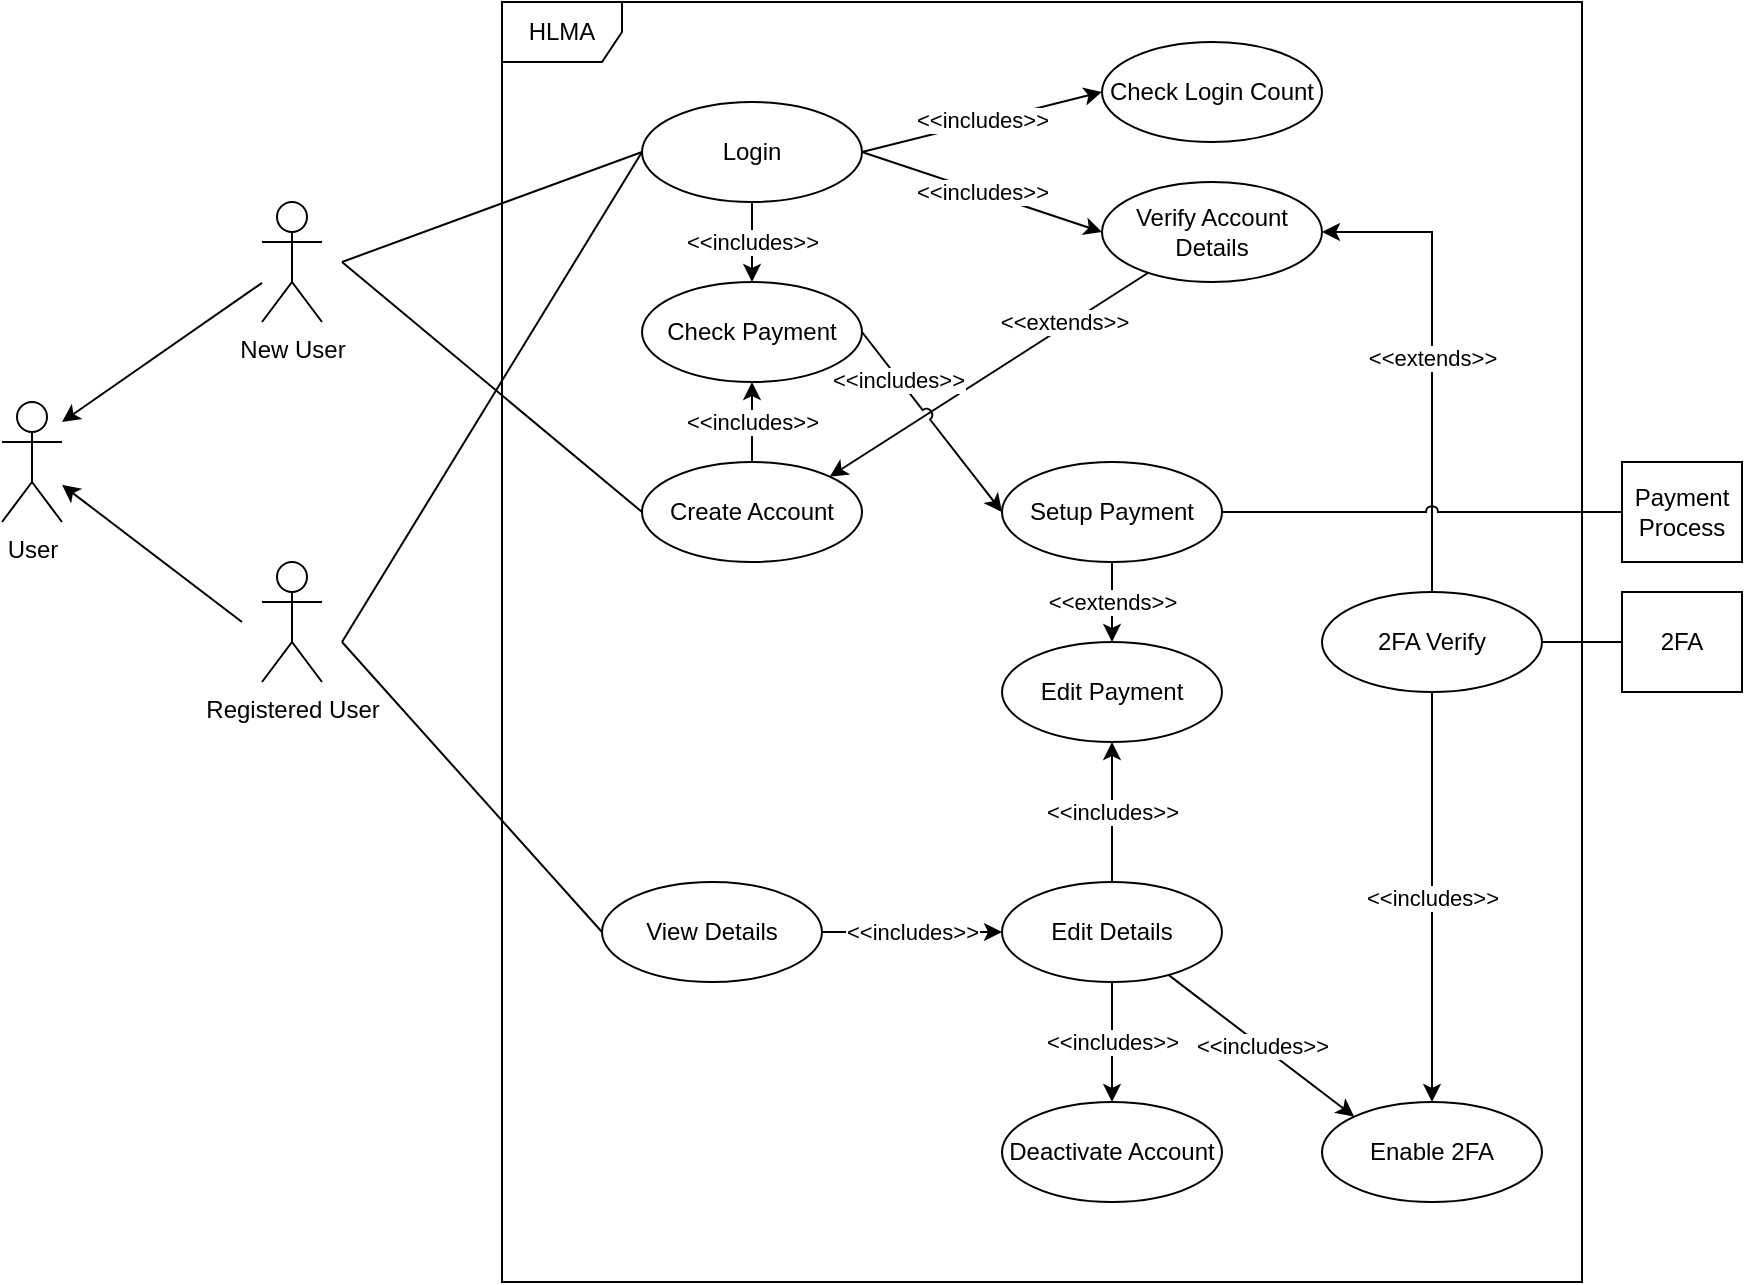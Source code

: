 <mxfile version="20.5.3" type="device"><diagram id="8gDl4ivVx-EnzdiIfyi3" name="Page-1"><mxGraphModel dx="1422" dy="786" grid="1" gridSize="10" guides="1" tooltips="1" connect="1" arrows="1" fold="1" page="1" pageScale="1" pageWidth="850" pageHeight="1100" math="0" shadow="0"><root><mxCell id="0"/><mxCell id="1" parent="0"/><mxCell id="AQNvVgoAlvjYU_-8Pb_X-1" value="User" style="shape=umlActor;verticalLabelPosition=bottom;verticalAlign=top;html=1;outlineConnect=0;" vertex="1" parent="1"><mxGeometry x="70" y="240" width="30" height="60" as="geometry"/></mxCell><mxCell id="AQNvVgoAlvjYU_-8Pb_X-25" style="rounded=0;orthogonalLoop=1;jettySize=auto;html=1;" edge="1" parent="1" source="AQNvVgoAlvjYU_-8Pb_X-6"><mxGeometry relative="1" as="geometry"><mxPoint x="100" y="250" as="targetPoint"/></mxGeometry></mxCell><mxCell id="AQNvVgoAlvjYU_-8Pb_X-6" value="New User" style="shape=umlActor;verticalLabelPosition=bottom;verticalAlign=top;html=1;outlineConnect=0;" vertex="1" parent="1"><mxGeometry x="200" y="140" width="30" height="60" as="geometry"/></mxCell><mxCell id="AQNvVgoAlvjYU_-8Pb_X-26" style="edgeStyle=none;rounded=0;orthogonalLoop=1;jettySize=auto;html=1;" edge="1" parent="1" target="AQNvVgoAlvjYU_-8Pb_X-1"><mxGeometry relative="1" as="geometry"><mxPoint x="190" y="350" as="sourcePoint"/></mxGeometry></mxCell><mxCell id="AQNvVgoAlvjYU_-8Pb_X-7" value="Registered User" style="shape=umlActor;verticalLabelPosition=bottom;verticalAlign=top;html=1;outlineConnect=0;" vertex="1" parent="1"><mxGeometry x="200" y="320" width="30" height="60" as="geometry"/></mxCell><mxCell id="AQNvVgoAlvjYU_-8Pb_X-8" value="HLMA" style="shape=umlFrame;whiteSpace=wrap;html=1;" vertex="1" parent="1"><mxGeometry x="320" y="40" width="540" height="640" as="geometry"/></mxCell><mxCell id="AQNvVgoAlvjYU_-8Pb_X-56" value="&amp;lt;&amp;lt;extends&amp;gt;&amp;gt;" style="edgeStyle=none;rounded=0;jumpStyle=arc;orthogonalLoop=1;jettySize=auto;html=1;entryX=0.5;entryY=0;entryDx=0;entryDy=0;exitX=1;exitY=0.5;exitDx=0;exitDy=0;startArrow=classic;startFill=1;endArrow=none;endFill=0;" edge="1" parent="1" source="AQNvVgoAlvjYU_-8Pb_X-10" target="AQNvVgoAlvjYU_-8Pb_X-54"><mxGeometry relative="1" as="geometry"><Array as="points"><mxPoint x="785" y="155"/></Array></mxGeometry></mxCell><mxCell id="AQNvVgoAlvjYU_-8Pb_X-57" value="&amp;lt;&amp;lt;includes&amp;gt;&amp;gt;" style="edgeStyle=none;rounded=0;jumpStyle=arc;orthogonalLoop=1;jettySize=auto;html=1;entryX=0.5;entryY=0;entryDx=0;entryDy=0;startArrow=none;startFill=0;endArrow=classic;endFill=1;" edge="1" parent="1" source="AQNvVgoAlvjYU_-8Pb_X-9" target="AQNvVgoAlvjYU_-8Pb_X-17"><mxGeometry relative="1" as="geometry"/></mxCell><mxCell id="AQNvVgoAlvjYU_-8Pb_X-9" value="Login" style="ellipse;whiteSpace=wrap;html=1;" vertex="1" parent="1"><mxGeometry x="390" y="90" width="110" height="50" as="geometry"/></mxCell><mxCell id="AQNvVgoAlvjYU_-8Pb_X-48" value="&amp;lt;&amp;lt;extends&amp;gt;&amp;gt;" style="edgeStyle=none;rounded=0;orthogonalLoop=1;jettySize=auto;html=1;entryX=1;entryY=0;entryDx=0;entryDy=0;" edge="1" parent="1" source="AQNvVgoAlvjYU_-8Pb_X-10" target="AQNvVgoAlvjYU_-8Pb_X-11"><mxGeometry x="-0.475" y="-3" relative="1" as="geometry"><mxPoint x="1" as="offset"/></mxGeometry></mxCell><mxCell id="AQNvVgoAlvjYU_-8Pb_X-10" value="Verify Account Details" style="ellipse;whiteSpace=wrap;html=1;" vertex="1" parent="1"><mxGeometry x="620" y="130" width="110" height="50" as="geometry"/></mxCell><mxCell id="AQNvVgoAlvjYU_-8Pb_X-11" value="Create Account" style="ellipse;whiteSpace=wrap;html=1;" vertex="1" parent="1"><mxGeometry x="390" y="270" width="110" height="50" as="geometry"/></mxCell><mxCell id="AQNvVgoAlvjYU_-8Pb_X-49" value="&amp;lt;&amp;lt;extends&amp;gt;&amp;gt;" style="edgeStyle=none;rounded=0;orthogonalLoop=1;jettySize=auto;html=1;entryX=0.5;entryY=0;entryDx=0;entryDy=0;" edge="1" parent="1" source="AQNvVgoAlvjYU_-8Pb_X-12" target="AQNvVgoAlvjYU_-8Pb_X-23"><mxGeometry relative="1" as="geometry"/></mxCell><mxCell id="AQNvVgoAlvjYU_-8Pb_X-12" value="Setup Payment" style="ellipse;whiteSpace=wrap;html=1;" vertex="1" parent="1"><mxGeometry x="570" y="270" width="110" height="50" as="geometry"/></mxCell><mxCell id="AQNvVgoAlvjYU_-8Pb_X-14" value="Payment Process" style="rounded=0;whiteSpace=wrap;html=1;" vertex="1" parent="1"><mxGeometry x="880" y="270" width="60" height="50" as="geometry"/></mxCell><mxCell id="AQNvVgoAlvjYU_-8Pb_X-17" value="Check Payment" style="ellipse;whiteSpace=wrap;html=1;" vertex="1" parent="1"><mxGeometry x="390" y="180" width="110" height="50" as="geometry"/></mxCell><mxCell id="AQNvVgoAlvjYU_-8Pb_X-52" value="&amp;lt;&amp;lt;includes&amp;gt;&amp;gt;" style="edgeStyle=none;rounded=0;orthogonalLoop=1;jettySize=auto;html=1;entryX=0;entryY=0.5;entryDx=0;entryDy=0;" edge="1" parent="1" source="AQNvVgoAlvjYU_-8Pb_X-18" target="AQNvVgoAlvjYU_-8Pb_X-19"><mxGeometry relative="1" as="geometry"/></mxCell><mxCell id="AQNvVgoAlvjYU_-8Pb_X-18" value="View Details" style="ellipse;whiteSpace=wrap;html=1;" vertex="1" parent="1"><mxGeometry x="370" y="480" width="110" height="50" as="geometry"/></mxCell><mxCell id="AQNvVgoAlvjYU_-8Pb_X-50" value="&amp;lt;&amp;lt;includes&amp;gt;&amp;gt;" style="edgeStyle=none;rounded=0;orthogonalLoop=1;jettySize=auto;html=1;entryX=0.5;entryY=1;entryDx=0;entryDy=0;" edge="1" parent="1" source="AQNvVgoAlvjYU_-8Pb_X-19" target="AQNvVgoAlvjYU_-8Pb_X-23"><mxGeometry relative="1" as="geometry"/></mxCell><mxCell id="AQNvVgoAlvjYU_-8Pb_X-51" value="&amp;lt;&amp;lt;includes&amp;gt;&amp;gt;" style="edgeStyle=none;rounded=0;orthogonalLoop=1;jettySize=auto;html=1;entryX=0.5;entryY=0;entryDx=0;entryDy=0;" edge="1" parent="1" source="AQNvVgoAlvjYU_-8Pb_X-19" target="AQNvVgoAlvjYU_-8Pb_X-20"><mxGeometry relative="1" as="geometry"/></mxCell><mxCell id="AQNvVgoAlvjYU_-8Pb_X-53" value="&amp;lt;&amp;lt;includes&amp;gt;&amp;gt;" style="edgeStyle=none;rounded=0;orthogonalLoop=1;jettySize=auto;html=1;entryX=0;entryY=0;entryDx=0;entryDy=0;" edge="1" parent="1" source="AQNvVgoAlvjYU_-8Pb_X-19" target="AQNvVgoAlvjYU_-8Pb_X-21"><mxGeometry relative="1" as="geometry"/></mxCell><mxCell id="AQNvVgoAlvjYU_-8Pb_X-19" value="Edit Details" style="ellipse;whiteSpace=wrap;html=1;" vertex="1" parent="1"><mxGeometry x="570" y="480" width="110" height="50" as="geometry"/></mxCell><mxCell id="AQNvVgoAlvjYU_-8Pb_X-20" value="Deactivate Account" style="ellipse;whiteSpace=wrap;html=1;" vertex="1" parent="1"><mxGeometry x="570" y="590" width="110" height="50" as="geometry"/></mxCell><mxCell id="AQNvVgoAlvjYU_-8Pb_X-55" value="&amp;lt;&amp;lt;includes&amp;gt;&amp;gt;" style="edgeStyle=none;rounded=0;jumpStyle=arc;orthogonalLoop=1;jettySize=auto;html=1;entryX=0.5;entryY=1;entryDx=0;entryDy=0;startArrow=classic;startFill=1;endArrow=none;endFill=0;" edge="1" parent="1" source="AQNvVgoAlvjYU_-8Pb_X-21" target="AQNvVgoAlvjYU_-8Pb_X-54"><mxGeometry relative="1" as="geometry"/></mxCell><mxCell id="AQNvVgoAlvjYU_-8Pb_X-21" value="Enable 2FA" style="ellipse;whiteSpace=wrap;html=1;" vertex="1" parent="1"><mxGeometry x="730" y="590" width="110" height="50" as="geometry"/></mxCell><mxCell id="AQNvVgoAlvjYU_-8Pb_X-22" value="2FA" style="rounded=0;whiteSpace=wrap;html=1;" vertex="1" parent="1"><mxGeometry x="880" y="335" width="60" height="50" as="geometry"/></mxCell><mxCell id="AQNvVgoAlvjYU_-8Pb_X-23" value="Edit Payment" style="ellipse;whiteSpace=wrap;html=1;" vertex="1" parent="1"><mxGeometry x="570" y="360" width="110" height="50" as="geometry"/></mxCell><mxCell id="AQNvVgoAlvjYU_-8Pb_X-24" value="Check Login Count" style="ellipse;whiteSpace=wrap;html=1;" vertex="1" parent="1"><mxGeometry x="620" y="60" width="110" height="50" as="geometry"/></mxCell><mxCell id="AQNvVgoAlvjYU_-8Pb_X-27" value="" style="endArrow=none;html=1;rounded=0;entryX=0;entryY=0.5;entryDx=0;entryDy=0;" edge="1" parent="1" target="AQNvVgoAlvjYU_-8Pb_X-9"><mxGeometry width="50" height="50" relative="1" as="geometry"><mxPoint x="240" y="170" as="sourcePoint"/><mxPoint x="290" y="110" as="targetPoint"/></mxGeometry></mxCell><mxCell id="AQNvVgoAlvjYU_-8Pb_X-28" value="" style="endArrow=none;html=1;rounded=0;entryX=0;entryY=0.5;entryDx=0;entryDy=0;" edge="1" parent="1" target="AQNvVgoAlvjYU_-8Pb_X-11"><mxGeometry width="50" height="50" relative="1" as="geometry"><mxPoint x="240" y="170" as="sourcePoint"/><mxPoint x="400" y="125" as="targetPoint"/></mxGeometry></mxCell><mxCell id="AQNvVgoAlvjYU_-8Pb_X-29" value="" style="endArrow=none;html=1;rounded=0;entryX=0;entryY=0.5;entryDx=0;entryDy=0;" edge="1" parent="1" target="AQNvVgoAlvjYU_-8Pb_X-9"><mxGeometry width="50" height="50" relative="1" as="geometry"><mxPoint x="240" y="360" as="sourcePoint"/><mxPoint x="400" y="245" as="targetPoint"/></mxGeometry></mxCell><mxCell id="AQNvVgoAlvjYU_-8Pb_X-30" value="" style="endArrow=none;html=1;rounded=0;entryX=0;entryY=0.5;entryDx=0;entryDy=0;" edge="1" parent="1" target="AQNvVgoAlvjYU_-8Pb_X-18"><mxGeometry width="50" height="50" relative="1" as="geometry"><mxPoint x="240" y="360" as="sourcePoint"/><mxPoint x="400" y="125" as="targetPoint"/></mxGeometry></mxCell><mxCell id="AQNvVgoAlvjYU_-8Pb_X-31" value="" style="endArrow=classic;html=1;rounded=0;exitX=1;exitY=0.5;exitDx=0;exitDy=0;entryX=0;entryY=0.5;entryDx=0;entryDy=0;" edge="1" parent="1" source="AQNvVgoAlvjYU_-8Pb_X-9" target="AQNvVgoAlvjYU_-8Pb_X-24"><mxGeometry width="50" height="50" relative="1" as="geometry"><mxPoint x="540" y="200" as="sourcePoint"/><mxPoint x="590" y="150" as="targetPoint"/></mxGeometry></mxCell><mxCell id="AQNvVgoAlvjYU_-8Pb_X-33" value="&amp;lt;&amp;lt;includes&amp;gt;&amp;gt;" style="edgeLabel;html=1;align=center;verticalAlign=middle;resizable=0;points=[];" vertex="1" connectable="0" parent="AQNvVgoAlvjYU_-8Pb_X-31"><mxGeometry x="0.192" y="-2" relative="1" as="geometry"><mxPoint x="-12" as="offset"/></mxGeometry></mxCell><mxCell id="AQNvVgoAlvjYU_-8Pb_X-32" value="&amp;lt;&amp;lt;includes&amp;gt;&amp;gt;" style="endArrow=classic;html=1;rounded=0;exitX=1;exitY=0.5;exitDx=0;exitDy=0;entryX=0;entryY=0.5;entryDx=0;entryDy=0;" edge="1" parent="1" source="AQNvVgoAlvjYU_-8Pb_X-9" target="AQNvVgoAlvjYU_-8Pb_X-10"><mxGeometry width="50" height="50" relative="1" as="geometry"><mxPoint x="510" y="125" as="sourcePoint"/><mxPoint x="630" y="95" as="targetPoint"/></mxGeometry></mxCell><mxCell id="AQNvVgoAlvjYU_-8Pb_X-34" value="" style="endArrow=classic;html=1;rounded=0;exitX=0.5;exitY=0;exitDx=0;exitDy=0;entryX=0.5;entryY=1;entryDx=0;entryDy=0;" edge="1" parent="1" source="AQNvVgoAlvjYU_-8Pb_X-11" target="AQNvVgoAlvjYU_-8Pb_X-17"><mxGeometry width="50" height="50" relative="1" as="geometry"><mxPoint x="540" y="280" as="sourcePoint"/><mxPoint x="590" y="230" as="targetPoint"/></mxGeometry></mxCell><mxCell id="AQNvVgoAlvjYU_-8Pb_X-36" value="&amp;lt;&amp;lt;includes&amp;gt;&amp;gt;" style="edgeLabel;html=1;align=center;verticalAlign=middle;resizable=0;points=[];" vertex="1" connectable="0" parent="AQNvVgoAlvjYU_-8Pb_X-34"><mxGeometry x="-0.333" relative="1" as="geometry"><mxPoint y="-7" as="offset"/></mxGeometry></mxCell><mxCell id="AQNvVgoAlvjYU_-8Pb_X-37" value="&amp;lt;&amp;lt;includes&amp;gt;&amp;gt;" style="endArrow=classic;html=1;rounded=0;exitX=1;exitY=0.5;exitDx=0;exitDy=0;entryX=0;entryY=0.5;entryDx=0;entryDy=0;jumpStyle=arc;" edge="1" parent="1" source="AQNvVgoAlvjYU_-8Pb_X-17" target="AQNvVgoAlvjYU_-8Pb_X-12"><mxGeometry x="-0.476" width="50" height="50" relative="1" as="geometry"><mxPoint x="540" y="330" as="sourcePoint"/><mxPoint x="590" y="280" as="targetPoint"/><Array as="points"/><mxPoint as="offset"/></mxGeometry></mxCell><mxCell id="AQNvVgoAlvjYU_-8Pb_X-38" value="" style="endArrow=none;html=1;rounded=0;exitX=1;exitY=0.5;exitDx=0;exitDy=0;entryX=0;entryY=0.5;entryDx=0;entryDy=0;jumpStyle=arc;" edge="1" parent="1" source="AQNvVgoAlvjYU_-8Pb_X-12" target="AQNvVgoAlvjYU_-8Pb_X-14"><mxGeometry width="50" height="50" relative="1" as="geometry"><mxPoint x="700" y="430" as="sourcePoint"/><mxPoint x="750" y="380" as="targetPoint"/></mxGeometry></mxCell><mxCell id="AQNvVgoAlvjYU_-8Pb_X-39" value="" style="endArrow=none;html=1;rounded=0;exitX=1;exitY=0.5;exitDx=0;exitDy=0;entryX=0;entryY=0.5;entryDx=0;entryDy=0;jumpStyle=arc;" edge="1" parent="1" source="AQNvVgoAlvjYU_-8Pb_X-54" target="AQNvVgoAlvjYU_-8Pb_X-22"><mxGeometry width="50" height="50" relative="1" as="geometry"><mxPoint x="700" y="610" as="sourcePoint"/><mxPoint x="750" y="560" as="targetPoint"/></mxGeometry></mxCell><mxCell id="AQNvVgoAlvjYU_-8Pb_X-54" value="2FA Verify" style="ellipse;whiteSpace=wrap;html=1;" vertex="1" parent="1"><mxGeometry x="730" y="335" width="110" height="50" as="geometry"/></mxCell></root></mxGraphModel></diagram></mxfile>